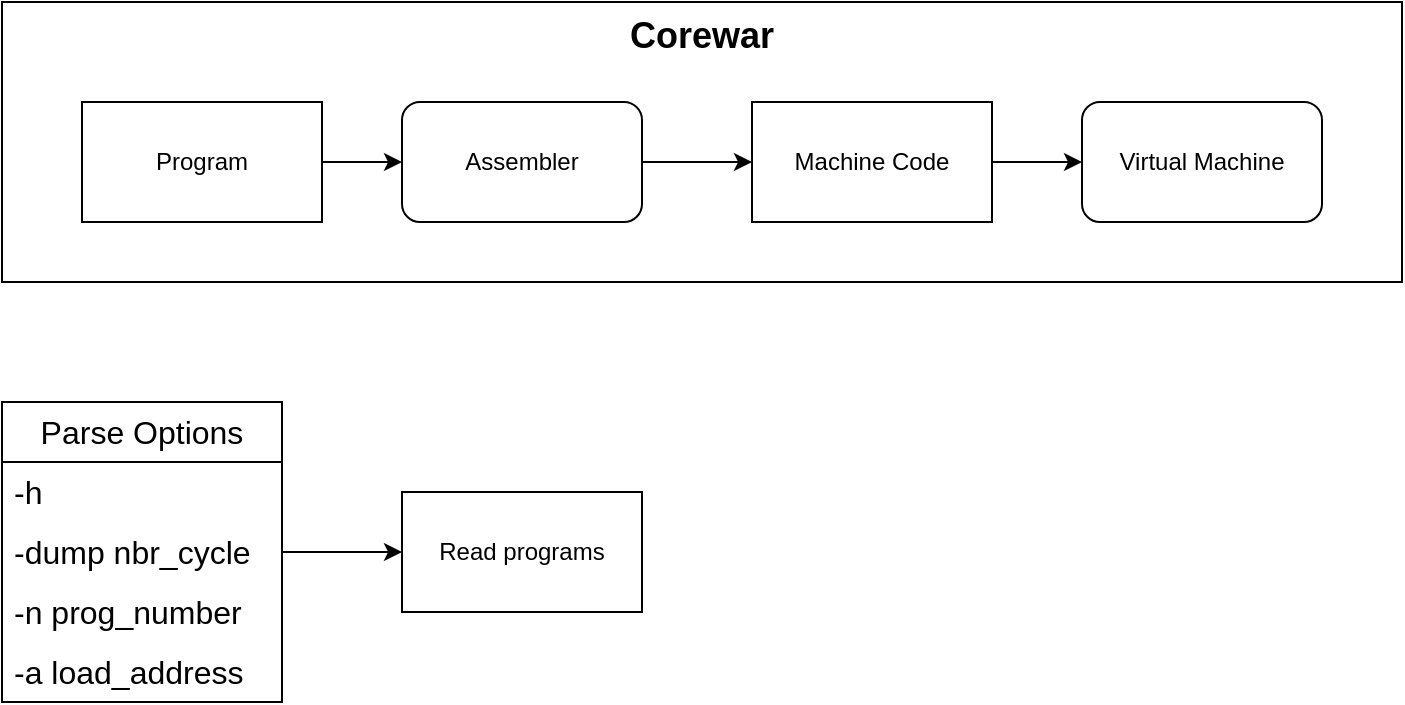 <mxfile>
    <diagram id="SYlkgWrivt5NABfNq5La" name="Corewar">
        <mxGraphModel dx="1194" dy="802" grid="1" gridSize="10" guides="1" tooltips="1" connect="1" arrows="1" fold="1" page="1" pageScale="1" pageWidth="850" pageHeight="1100" math="0" shadow="0">
            <root>
                <mxCell id="0"/>
                <mxCell id="1" parent="0"/>
                <mxCell id="0GFr-lxRBOEL8SwFUrDo-2" value="Corewar" style="rounded=0;whiteSpace=wrap;html=1;fontSize=18;verticalAlign=top;fontStyle=1" parent="1" vertex="1">
                    <mxGeometry x="70" width="700" height="140" as="geometry"/>
                </mxCell>
                <mxCell id="F77Aax63LEvdYFXaOy5B-6" style="edgeStyle=none;html=1;entryX=0;entryY=0.5;entryDx=0;entryDy=0;" parent="1" source="F77Aax63LEvdYFXaOy5B-1" target="F77Aax63LEvdYFXaOy5B-5" edge="1">
                    <mxGeometry relative="1" as="geometry"/>
                </mxCell>
                <mxCell id="F77Aax63LEvdYFXaOy5B-1" value="Program" style="rounded=0;whiteSpace=wrap;html=1;" parent="1" vertex="1">
                    <mxGeometry x="110" y="50" width="120" height="60" as="geometry"/>
                </mxCell>
                <mxCell id="0GFr-lxRBOEL8SwFUrDo-3" style="edgeStyle=none;html=1;exitX=1;exitY=0.5;exitDx=0;exitDy=0;fontSize=18;" parent="1" source="F77Aax63LEvdYFXaOy5B-5" target="F77Aax63LEvdYFXaOy5B-9" edge="1">
                    <mxGeometry relative="1" as="geometry"/>
                </mxCell>
                <mxCell id="F77Aax63LEvdYFXaOy5B-5" value="Assembler" style="rounded=1;whiteSpace=wrap;html=1;" parent="1" vertex="1">
                    <mxGeometry x="270" y="50" width="120" height="60" as="geometry"/>
                </mxCell>
                <mxCell id="F77Aax63LEvdYFXaOy5B-12" value="" style="edgeStyle=none;html=1;entryX=0;entryY=0.5;entryDx=0;entryDy=0;" parent="1" source="F77Aax63LEvdYFXaOy5B-9" target="Porq1b_ER7_ylKPJrmWH-19" edge="1">
                    <mxGeometry relative="1" as="geometry">
                        <mxPoint x="605" y="80" as="targetPoint"/>
                    </mxGeometry>
                </mxCell>
                <mxCell id="F77Aax63LEvdYFXaOy5B-9" value="Machine Code" style="rounded=0;whiteSpace=wrap;html=1;" parent="1" vertex="1">
                    <mxGeometry x="445" y="50" width="120" height="60" as="geometry"/>
                </mxCell>
                <mxCell id="ZGaVdfoaJZQ14hvpw7PE-2" value="Parse Options" style="swimlane;fontStyle=0;childLayout=stackLayout;horizontal=1;startSize=30;horizontalStack=0;resizeParent=1;resizeParentMax=0;resizeLast=0;collapsible=1;marginBottom=0;whiteSpace=wrap;html=1;fontSize=16;" parent="1" vertex="1">
                    <mxGeometry x="70" y="200" width="140" height="150" as="geometry"/>
                </mxCell>
                <mxCell id="ZGaVdfoaJZQ14hvpw7PE-3" value="-h" style="text;strokeColor=none;fillColor=none;align=left;verticalAlign=middle;spacingLeft=4;spacingRight=4;overflow=hidden;points=[[0,0.5],[1,0.5]];portConstraint=eastwest;rotatable=0;whiteSpace=wrap;html=1;fontSize=16;" parent="ZGaVdfoaJZQ14hvpw7PE-2" vertex="1">
                    <mxGeometry y="30" width="140" height="30" as="geometry"/>
                </mxCell>
                <mxCell id="ZGaVdfoaJZQ14hvpw7PE-4" value="-dump nbr_cycle" style="text;strokeColor=none;fillColor=none;align=left;verticalAlign=middle;spacingLeft=4;spacingRight=4;overflow=hidden;points=[[0,0.5],[1,0.5]];portConstraint=eastwest;rotatable=0;whiteSpace=wrap;html=1;fontSize=16;" parent="ZGaVdfoaJZQ14hvpw7PE-2" vertex="1">
                    <mxGeometry y="60" width="140" height="30" as="geometry"/>
                </mxCell>
                <mxCell id="ZGaVdfoaJZQ14hvpw7PE-5" value="-n prog_number" style="text;strokeColor=none;fillColor=none;align=left;verticalAlign=middle;spacingLeft=4;spacingRight=4;overflow=hidden;points=[[0,0.5],[1,0.5]];portConstraint=eastwest;rotatable=0;whiteSpace=wrap;html=1;fontSize=16;" parent="ZGaVdfoaJZQ14hvpw7PE-2" vertex="1">
                    <mxGeometry y="90" width="140" height="30" as="geometry"/>
                </mxCell>
                <mxCell id="ZGaVdfoaJZQ14hvpw7PE-6" value="-a load_address" style="text;strokeColor=none;fillColor=none;align=left;verticalAlign=middle;spacingLeft=4;spacingRight=4;overflow=hidden;points=[[0,0.5],[1,0.5]];portConstraint=eastwest;rotatable=0;whiteSpace=wrap;html=1;fontSize=16;" parent="ZGaVdfoaJZQ14hvpw7PE-2" vertex="1">
                    <mxGeometry y="120" width="140" height="30" as="geometry"/>
                </mxCell>
                <mxCell id="4" style="edgeStyle=none;html=1;entryX=0;entryY=0.5;entryDx=0;entryDy=0;" parent="1" source="ZGaVdfoaJZQ14hvpw7PE-4" target="5" edge="1">
                    <mxGeometry relative="1" as="geometry">
                        <mxPoint x="320" y="275" as="targetPoint"/>
                    </mxGeometry>
                </mxCell>
                <mxCell id="5" value="Read programs" style="rounded=0;whiteSpace=wrap;html=1;" parent="1" vertex="1">
                    <mxGeometry x="270" y="245" width="120" height="60" as="geometry"/>
                </mxCell>
                <mxCell id="Porq1b_ER7_ylKPJrmWH-19" value="Virtual Machine" style="rounded=1;whiteSpace=wrap;html=1;" parent="1" vertex="1">
                    <mxGeometry x="610" y="50" width="120" height="60" as="geometry"/>
                </mxCell>
            </root>
        </mxGraphModel>
    </diagram>
    <diagram id="Ew-BbfgcPZfaA_15n5nu" name="VM">
        <mxGraphModel dx="1194" dy="802" grid="1" gridSize="10" guides="1" tooltips="1" connect="1" arrows="1" fold="1" page="1" pageScale="1" pageWidth="850" pageHeight="1100" math="0" shadow="0">
            <root>
                <mxCell id="0"/>
                <mxCell id="1" parent="0"/>
                <mxCell id="4NZ94yQInIXFmciOnUGI-110" value="Virtual Machine" style="whiteSpace=wrap;html=1;aspect=fixed;verticalAlign=top;fontSize=18;" vertex="1" parent="1">
                    <mxGeometry x="30" y="10" width="780" height="780" as="geometry"/>
                </mxCell>
                <mxCell id="eUWFBzSHJtQ3XrDhSWeI-10" value="Core&lt;br&gt;&lt;br&gt;MEM_SIZE&lt;br&gt;location&lt;br&gt;" style="rounded=1;whiteSpace=wrap;html=1;verticalAlign=top;align=center;arcSize=15;" parent="1" vertex="1">
                    <mxGeometry x="310" y="70" width="190" height="210" as="geometry"/>
                </mxCell>
                <mxCell id="52" value="" style="group" parent="1" vertex="1" connectable="0">
                    <mxGeometry x="60" y="370" width="290" height="330" as="geometry"/>
                </mxCell>
                <mxCell id="2" value="Champion" style="rounded=1;whiteSpace=wrap;html=1;verticalAlign=top;align=center;arcSize=15;" parent="52" vertex="1">
                    <mxGeometry width="290" height="330" as="geometry"/>
                </mxCell>
                <mxCell id="36" value="" style="group" parent="52" vertex="1" connectable="0">
                    <mxGeometry x="20" y="30" width="160" height="70" as="geometry"/>
                </mxCell>
                <mxCell id="34" value="" style="group" parent="36" vertex="1" connectable="0">
                    <mxGeometry y="30" width="160" height="40" as="geometry"/>
                </mxCell>
                <mxCell id="29" value="" style="whiteSpace=wrap;html=1;aspect=fixed;" parent="34" vertex="1">
                    <mxGeometry width="40" height="40" as="geometry"/>
                </mxCell>
                <mxCell id="30" value="" style="whiteSpace=wrap;html=1;aspect=fixed;" parent="34" vertex="1">
                    <mxGeometry x="40" width="40" height="40" as="geometry"/>
                </mxCell>
                <mxCell id="31" value="" style="whiteSpace=wrap;html=1;aspect=fixed;" parent="34" vertex="1">
                    <mxGeometry x="80" width="40" height="40" as="geometry"/>
                </mxCell>
                <mxCell id="32" value="" style="whiteSpace=wrap;html=1;aspect=fixed;" parent="34" vertex="1">
                    <mxGeometry x="120" width="40" height="40" as="geometry"/>
                </mxCell>
                <mxCell id="35" value="Registers" style="text;html=1;strokeColor=none;fillColor=none;align=center;verticalAlign=middle;whiteSpace=wrap;rounded=0;" parent="36" vertex="1">
                    <mxGeometry width="60" height="30" as="geometry"/>
                </mxCell>
                <mxCell id="37" value="[...]" style="text;html=1;strokeColor=none;fillColor=none;align=center;verticalAlign=middle;whiteSpace=wrap;rounded=0;" parent="52" vertex="1">
                    <mxGeometry x="190" y="65" width="30" height="30" as="geometry"/>
                </mxCell>
                <mxCell id="47" value="" style="whiteSpace=wrap;html=1;aspect=fixed;" parent="52" vertex="1">
                    <mxGeometry x="230" y="60" width="40" height="40" as="geometry"/>
                </mxCell>
                <mxCell id="48" value="Machine Instructions" style="swimlane;fontStyle=0;childLayout=stackLayout;horizontal=1;startSize=26;fillColor=none;horizontalStack=0;resizeParent=1;resizeParentMax=0;resizeLast=0;collapsible=1;marginBottom=0;html=1;" parent="52" vertex="1">
                    <mxGeometry x="120" y="125" width="140" height="104" as="geometry"/>
                </mxCell>
                <mxCell id="49" value="Instruction 1" style="text;strokeColor=none;fillColor=none;align=left;verticalAlign=top;spacingLeft=4;spacingRight=4;overflow=hidden;rotatable=0;points=[[0,0.5],[1,0.5]];portConstraint=eastwest;whiteSpace=wrap;html=1;" parent="48" vertex="1">
                    <mxGeometry y="26" width="140" height="26" as="geometry"/>
                </mxCell>
                <mxCell id="50" value="Instruction 2" style="text;strokeColor=none;fillColor=none;align=left;verticalAlign=top;spacingLeft=4;spacingRight=4;overflow=hidden;rotatable=0;points=[[0,0.5],[1,0.5]];portConstraint=eastwest;whiteSpace=wrap;html=1;" parent="48" vertex="1">
                    <mxGeometry y="52" width="140" height="26" as="geometry"/>
                </mxCell>
                <mxCell id="51" value="Instruction 3" style="text;strokeColor=none;fillColor=none;align=left;verticalAlign=top;spacingLeft=4;spacingRight=4;overflow=hidden;rotatable=0;points=[[0,0.5],[1,0.5]];portConstraint=eastwest;whiteSpace=wrap;html=1;" parent="48" vertex="1">
                    <mxGeometry y="78" width="140" height="26" as="geometry"/>
                </mxCell>
                <mxCell id="53" value="" style="group" parent="1" vertex="1" connectable="0">
                    <mxGeometry x="60" y="370" width="290" height="330" as="geometry"/>
                </mxCell>
                <mxCell id="54" value="Champion" style="rounded=1;whiteSpace=wrap;html=1;verticalAlign=top;align=center;arcSize=15;" parent="53" vertex="1">
                    <mxGeometry width="290" height="330" as="geometry"/>
                </mxCell>
                <mxCell id="55" value="" style="group" parent="53" vertex="1" connectable="0">
                    <mxGeometry x="20" y="30" width="160" height="70" as="geometry"/>
                </mxCell>
                <mxCell id="56" value="" style="group" parent="55" vertex="1" connectable="0">
                    <mxGeometry y="30" width="160" height="40" as="geometry"/>
                </mxCell>
                <mxCell id="57" value="R1" style="whiteSpace=wrap;html=1;aspect=fixed;" parent="56" vertex="1">
                    <mxGeometry width="40" height="40" as="geometry"/>
                </mxCell>
                <mxCell id="58" value="" style="whiteSpace=wrap;html=1;aspect=fixed;" parent="56" vertex="1">
                    <mxGeometry x="40" width="40" height="40" as="geometry"/>
                </mxCell>
                <mxCell id="59" value="" style="whiteSpace=wrap;html=1;aspect=fixed;" parent="56" vertex="1">
                    <mxGeometry x="80" width="40" height="40" as="geometry"/>
                </mxCell>
                <mxCell id="60" value="" style="whiteSpace=wrap;html=1;aspect=fixed;" parent="56" vertex="1">
                    <mxGeometry x="120" width="40" height="40" as="geometry"/>
                </mxCell>
                <mxCell id="61" value="Registers" style="text;html=1;strokeColor=none;fillColor=none;align=center;verticalAlign=middle;whiteSpace=wrap;rounded=0;" parent="55" vertex="1">
                    <mxGeometry width="60" height="30" as="geometry"/>
                </mxCell>
                <mxCell id="62" value="[...]" style="text;html=1;strokeColor=none;fillColor=none;align=center;verticalAlign=middle;whiteSpace=wrap;rounded=0;" parent="53" vertex="1">
                    <mxGeometry x="190" y="65" width="30" height="30" as="geometry"/>
                </mxCell>
                <mxCell id="63" value="RC" style="whiteSpace=wrap;html=1;aspect=fixed;" parent="53" vertex="1">
                    <mxGeometry x="230" y="60" width="40" height="40" as="geometry"/>
                </mxCell>
                <mxCell id="64" value="Machine Instructions" style="swimlane;fontStyle=0;childLayout=stackLayout;horizontal=1;startSize=26;fillColor=none;horizontalStack=0;resizeParent=1;resizeParentMax=0;resizeLast=0;collapsible=1;marginBottom=0;html=1;" parent="53" vertex="1">
                    <mxGeometry x="120" y="125" width="140" height="104" as="geometry"/>
                </mxCell>
                <mxCell id="65" value="Instruction 1" style="text;strokeColor=none;fillColor=none;align=left;verticalAlign=top;spacingLeft=4;spacingRight=4;overflow=hidden;rotatable=0;points=[[0,0.5],[1,0.5]];portConstraint=eastwest;whiteSpace=wrap;html=1;" parent="64" vertex="1">
                    <mxGeometry y="26" width="140" height="26" as="geometry"/>
                </mxCell>
                <mxCell id="66" value="Instruction 2" style="text;strokeColor=none;fillColor=none;align=left;verticalAlign=top;spacingLeft=4;spacingRight=4;overflow=hidden;rotatable=0;points=[[0,0.5],[1,0.5]];portConstraint=eastwest;whiteSpace=wrap;html=1;" parent="64" vertex="1">
                    <mxGeometry y="52" width="140" height="26" as="geometry"/>
                </mxCell>
                <mxCell id="67" value="Instruction 3" style="text;strokeColor=none;fillColor=none;align=left;verticalAlign=top;spacingLeft=4;spacingRight=4;overflow=hidden;rotatable=0;points=[[0,0.5],[1,0.5]];portConstraint=eastwest;whiteSpace=wrap;html=1;" parent="64" vertex="1">
                    <mxGeometry y="78" width="140" height="26" as="geometry"/>
                </mxCell>
                <mxCell id="70" style="html=1;exitX=1;exitY=0.467;exitDx=0;exitDy=0;entryX=0;entryY=0.5;entryDx=0;entryDy=0;exitPerimeter=0;edgeStyle=orthogonalEdgeStyle;" parent="53" source="68" target="65" edge="1">
                    <mxGeometry relative="1" as="geometry"/>
                </mxCell>
                <mxCell id="68" value="AC&lt;br&gt;Counter" style="whiteSpace=wrap;html=1;aspect=fixed;" parent="53" vertex="1">
                    <mxGeometry x="20" y="137.5" width="55" height="55" as="geometry"/>
                </mxCell>
                <mxCell id="4NZ94yQInIXFmciOnUGI-70" value="" style="group" vertex="1" connectable="0" parent="1">
                    <mxGeometry x="440" y="370" width="290" height="330" as="geometry"/>
                </mxCell>
                <mxCell id="4NZ94yQInIXFmciOnUGI-71" value="Champion" style="rounded=1;whiteSpace=wrap;html=1;verticalAlign=top;align=center;arcSize=15;" vertex="1" parent="4NZ94yQInIXFmciOnUGI-70">
                    <mxGeometry width="290" height="330" as="geometry"/>
                </mxCell>
                <mxCell id="4NZ94yQInIXFmciOnUGI-72" value="" style="group" vertex="1" connectable="0" parent="4NZ94yQInIXFmciOnUGI-70">
                    <mxGeometry x="20" y="30" width="160" height="70" as="geometry"/>
                </mxCell>
                <mxCell id="4NZ94yQInIXFmciOnUGI-73" value="" style="group" vertex="1" connectable="0" parent="4NZ94yQInIXFmciOnUGI-72">
                    <mxGeometry y="30" width="160" height="40" as="geometry"/>
                </mxCell>
                <mxCell id="4NZ94yQInIXFmciOnUGI-74" value="" style="whiteSpace=wrap;html=1;aspect=fixed;" vertex="1" parent="4NZ94yQInIXFmciOnUGI-73">
                    <mxGeometry width="40" height="40" as="geometry"/>
                </mxCell>
                <mxCell id="4NZ94yQInIXFmciOnUGI-75" value="" style="whiteSpace=wrap;html=1;aspect=fixed;" vertex="1" parent="4NZ94yQInIXFmciOnUGI-73">
                    <mxGeometry x="40" width="40" height="40" as="geometry"/>
                </mxCell>
                <mxCell id="4NZ94yQInIXFmciOnUGI-76" value="" style="whiteSpace=wrap;html=1;aspect=fixed;" vertex="1" parent="4NZ94yQInIXFmciOnUGI-73">
                    <mxGeometry x="80" width="40" height="40" as="geometry"/>
                </mxCell>
                <mxCell id="4NZ94yQInIXFmciOnUGI-77" value="" style="whiteSpace=wrap;html=1;aspect=fixed;" vertex="1" parent="4NZ94yQInIXFmciOnUGI-73">
                    <mxGeometry x="120" width="40" height="40" as="geometry"/>
                </mxCell>
                <mxCell id="4NZ94yQInIXFmciOnUGI-78" value="Registers" style="text;html=1;strokeColor=none;fillColor=none;align=center;verticalAlign=middle;whiteSpace=wrap;rounded=0;" vertex="1" parent="4NZ94yQInIXFmciOnUGI-72">
                    <mxGeometry width="60" height="30" as="geometry"/>
                </mxCell>
                <mxCell id="4NZ94yQInIXFmciOnUGI-79" value="[...]" style="text;html=1;strokeColor=none;fillColor=none;align=center;verticalAlign=middle;whiteSpace=wrap;rounded=0;" vertex="1" parent="4NZ94yQInIXFmciOnUGI-70">
                    <mxGeometry x="190" y="65" width="30" height="30" as="geometry"/>
                </mxCell>
                <mxCell id="4NZ94yQInIXFmciOnUGI-80" value="" style="whiteSpace=wrap;html=1;aspect=fixed;" vertex="1" parent="4NZ94yQInIXFmciOnUGI-70">
                    <mxGeometry x="230" y="60" width="40" height="40" as="geometry"/>
                </mxCell>
                <mxCell id="4NZ94yQInIXFmciOnUGI-81" value="Machine Instructions" style="swimlane;fontStyle=0;childLayout=stackLayout;horizontal=1;startSize=26;fillColor=none;horizontalStack=0;resizeParent=1;resizeParentMax=0;resizeLast=0;collapsible=1;marginBottom=0;html=1;" vertex="1" parent="4NZ94yQInIXFmciOnUGI-70">
                    <mxGeometry x="120" y="125" width="140" height="104" as="geometry"/>
                </mxCell>
                <mxCell id="4NZ94yQInIXFmciOnUGI-82" value="Instruction 1" style="text;strokeColor=none;fillColor=none;align=left;verticalAlign=top;spacingLeft=4;spacingRight=4;overflow=hidden;rotatable=0;points=[[0,0.5],[1,0.5]];portConstraint=eastwest;whiteSpace=wrap;html=1;" vertex="1" parent="4NZ94yQInIXFmciOnUGI-81">
                    <mxGeometry y="26" width="140" height="26" as="geometry"/>
                </mxCell>
                <mxCell id="4NZ94yQInIXFmciOnUGI-83" value="Instruction 2" style="text;strokeColor=none;fillColor=none;align=left;verticalAlign=top;spacingLeft=4;spacingRight=4;overflow=hidden;rotatable=0;points=[[0,0.5],[1,0.5]];portConstraint=eastwest;whiteSpace=wrap;html=1;" vertex="1" parent="4NZ94yQInIXFmciOnUGI-81">
                    <mxGeometry y="52" width="140" height="26" as="geometry"/>
                </mxCell>
                <mxCell id="4NZ94yQInIXFmciOnUGI-84" value="Instruction 3" style="text;strokeColor=none;fillColor=none;align=left;verticalAlign=top;spacingLeft=4;spacingRight=4;overflow=hidden;rotatable=0;points=[[0,0.5],[1,0.5]];portConstraint=eastwest;whiteSpace=wrap;html=1;" vertex="1" parent="4NZ94yQInIXFmciOnUGI-81">
                    <mxGeometry y="78" width="140" height="26" as="geometry"/>
                </mxCell>
                <mxCell id="4NZ94yQInIXFmciOnUGI-85" value="" style="group" vertex="1" connectable="0" parent="1">
                    <mxGeometry x="440" y="370" width="290" height="330" as="geometry"/>
                </mxCell>
                <mxCell id="4NZ94yQInIXFmciOnUGI-86" value="Champion" style="rounded=1;whiteSpace=wrap;html=1;verticalAlign=top;align=center;arcSize=15;" vertex="1" parent="4NZ94yQInIXFmciOnUGI-85">
                    <mxGeometry width="290" height="330" as="geometry"/>
                </mxCell>
                <mxCell id="4NZ94yQInIXFmciOnUGI-87" value="" style="group" vertex="1" connectable="0" parent="4NZ94yQInIXFmciOnUGI-85">
                    <mxGeometry x="20" y="30" width="160" height="70" as="geometry"/>
                </mxCell>
                <mxCell id="4NZ94yQInIXFmciOnUGI-88" value="" style="group" vertex="1" connectable="0" parent="4NZ94yQInIXFmciOnUGI-87">
                    <mxGeometry y="30" width="160" height="40" as="geometry"/>
                </mxCell>
                <mxCell id="4NZ94yQInIXFmciOnUGI-89" value="R1" style="whiteSpace=wrap;html=1;aspect=fixed;" vertex="1" parent="4NZ94yQInIXFmciOnUGI-88">
                    <mxGeometry width="40" height="40" as="geometry"/>
                </mxCell>
                <mxCell id="4NZ94yQInIXFmciOnUGI-90" value="" style="whiteSpace=wrap;html=1;aspect=fixed;" vertex="1" parent="4NZ94yQInIXFmciOnUGI-88">
                    <mxGeometry x="40" width="40" height="40" as="geometry"/>
                </mxCell>
                <mxCell id="4NZ94yQInIXFmciOnUGI-91" value="" style="whiteSpace=wrap;html=1;aspect=fixed;" vertex="1" parent="4NZ94yQInIXFmciOnUGI-88">
                    <mxGeometry x="80" width="40" height="40" as="geometry"/>
                </mxCell>
                <mxCell id="4NZ94yQInIXFmciOnUGI-92" value="" style="whiteSpace=wrap;html=1;aspect=fixed;" vertex="1" parent="4NZ94yQInIXFmciOnUGI-88">
                    <mxGeometry x="120" width="40" height="40" as="geometry"/>
                </mxCell>
                <mxCell id="4NZ94yQInIXFmciOnUGI-93" value="Registers" style="text;html=1;strokeColor=none;fillColor=none;align=center;verticalAlign=middle;whiteSpace=wrap;rounded=0;" vertex="1" parent="4NZ94yQInIXFmciOnUGI-87">
                    <mxGeometry width="60" height="30" as="geometry"/>
                </mxCell>
                <mxCell id="4NZ94yQInIXFmciOnUGI-94" value="[...]" style="text;html=1;strokeColor=none;fillColor=none;align=center;verticalAlign=middle;whiteSpace=wrap;rounded=0;" vertex="1" parent="4NZ94yQInIXFmciOnUGI-85">
                    <mxGeometry x="190" y="65" width="30" height="30" as="geometry"/>
                </mxCell>
                <mxCell id="4NZ94yQInIXFmciOnUGI-95" value="RC" style="whiteSpace=wrap;html=1;aspect=fixed;" vertex="1" parent="4NZ94yQInIXFmciOnUGI-85">
                    <mxGeometry x="230" y="60" width="40" height="40" as="geometry"/>
                </mxCell>
                <mxCell id="4NZ94yQInIXFmciOnUGI-96" value="Machine Instructions" style="swimlane;fontStyle=0;childLayout=stackLayout;horizontal=1;startSize=26;fillColor=none;horizontalStack=0;resizeParent=1;resizeParentMax=0;resizeLast=0;collapsible=1;marginBottom=0;html=1;" vertex="1" parent="4NZ94yQInIXFmciOnUGI-85">
                    <mxGeometry x="120" y="125" width="140" height="104" as="geometry"/>
                </mxCell>
                <mxCell id="4NZ94yQInIXFmciOnUGI-97" value="Instruction 1" style="text;strokeColor=none;fillColor=none;align=left;verticalAlign=top;spacingLeft=4;spacingRight=4;overflow=hidden;rotatable=0;points=[[0,0.5],[1,0.5]];portConstraint=eastwest;whiteSpace=wrap;html=1;" vertex="1" parent="4NZ94yQInIXFmciOnUGI-96">
                    <mxGeometry y="26" width="140" height="26" as="geometry"/>
                </mxCell>
                <mxCell id="4NZ94yQInIXFmciOnUGI-98" value="Instruction 2" style="text;strokeColor=none;fillColor=none;align=left;verticalAlign=top;spacingLeft=4;spacingRight=4;overflow=hidden;rotatable=0;points=[[0,0.5],[1,0.5]];portConstraint=eastwest;whiteSpace=wrap;html=1;" vertex="1" parent="4NZ94yQInIXFmciOnUGI-96">
                    <mxGeometry y="52" width="140" height="26" as="geometry"/>
                </mxCell>
                <mxCell id="4NZ94yQInIXFmciOnUGI-99" value="Instruction 3" style="text;strokeColor=none;fillColor=none;align=left;verticalAlign=top;spacingLeft=4;spacingRight=4;overflow=hidden;rotatable=0;points=[[0,0.5],[1,0.5]];portConstraint=eastwest;whiteSpace=wrap;html=1;" vertex="1" parent="4NZ94yQInIXFmciOnUGI-96">
                    <mxGeometry y="78" width="140" height="26" as="geometry"/>
                </mxCell>
                <mxCell id="4NZ94yQInIXFmciOnUGI-100" style="html=1;exitX=1;exitY=0.467;exitDx=0;exitDy=0;entryX=0;entryY=0.5;entryDx=0;entryDy=0;exitPerimeter=0;edgeStyle=orthogonalEdgeStyle;" edge="1" parent="4NZ94yQInIXFmciOnUGI-85" source="4NZ94yQInIXFmciOnUGI-101" target="4NZ94yQInIXFmciOnUGI-97">
                    <mxGeometry relative="1" as="geometry"/>
                </mxCell>
                <mxCell id="4NZ94yQInIXFmciOnUGI-101" value="AC&lt;br&gt;Counter" style="whiteSpace=wrap;html=1;aspect=fixed;" vertex="1" parent="4NZ94yQInIXFmciOnUGI-85">
                    <mxGeometry x="20" y="137.5" width="55" height="55" as="geometry"/>
                </mxCell>
                <mxCell id="4NZ94yQInIXFmciOnUGI-106" style="edgeStyle=none;html=1;exitX=0.5;exitY=0;exitDx=0;exitDy=0;" edge="1" parent="1" source="54" target="eUWFBzSHJtQ3XrDhSWeI-10">
                    <mxGeometry relative="1" as="geometry">
                        <mxPoint x="210" y="360" as="targetPoint"/>
                    </mxGeometry>
                </mxCell>
                <mxCell id="4NZ94yQInIXFmciOnUGI-107" style="edgeStyle=none;html=1;" edge="1" parent="1" source="4NZ94yQInIXFmciOnUGI-86">
                    <mxGeometry relative="1" as="geometry">
                        <mxPoint x="420" y="280" as="targetPoint"/>
                    </mxGeometry>
                </mxCell>
                <mxCell id="4NZ94yQInIXFmciOnUGI-111" value="Scheduler" style="whiteSpace=wrap;html=1;aspect=fixed;fontSize=18;" vertex="1" parent="1">
                    <mxGeometry x="80" y="150" width="120" height="120" as="geometry"/>
                </mxCell>
            </root>
        </mxGraphModel>
    </diagram>
    <diagram id="iW-aq4-YwArGsihfJbWg" name="VM Flow">
        <mxGraphModel dx="1194" dy="802" grid="1" gridSize="10" guides="1" tooltips="1" connect="1" arrows="1" fold="1" page="1" pageScale="1" pageWidth="850" pageHeight="1100" math="0" shadow="0">
            <root>
                <mxCell id="0"/>
                <mxCell id="1" parent="0"/>
                <mxCell id="dBqN2jSFEqwnVvbiJte3-1" value="" style="edgeStyle=none;html=1;" parent="1" source="dBqN2jSFEqwnVvbiJte3-2" target="dBqN2jSFEqwnVvbiJte3-6" edge="1">
                    <mxGeometry relative="1" as="geometry"/>
                </mxCell>
                <mxCell id="dBqN2jSFEqwnVvbiJte3-2" value="START" style="ellipse;whiteSpace=wrap;html=1;aspect=fixed;" parent="1" vertex="1">
                    <mxGeometry x="410" y="20" width="80" height="80" as="geometry"/>
                </mxCell>
                <mxCell id="dBqN2jSFEqwnVvbiJte3-3" value="Load champions&lt;br&gt;(parse champion)" style="rounded=0;whiteSpace=wrap;html=1;" parent="1" vertex="1">
                    <mxGeometry x="390" y="140" width="120" height="60" as="geometry"/>
                </mxCell>
                <mxCell id="dBqN2jSFEqwnVvbiJte3-4" value="Initialize core" style="whiteSpace=wrap;html=1;" parent="1" vertex="1">
                    <mxGeometry x="390" y="480" width="120" height="60" as="geometry"/>
                </mxCell>
                <mxCell id="dBqN2jSFEqwnVvbiJte3-5" value="" style="edgeStyle=none;html=1;" parent="1" source="dBqN2jSFEqwnVvbiJte3-6" target="dBqN2jSFEqwnVvbiJte3-8" edge="1">
                    <mxGeometry relative="1" as="geometry"/>
                </mxCell>
                <mxCell id="dBqN2jSFEqwnVvbiJte3-6" value="Validate champions" style="whiteSpace=wrap;html=1;" parent="1" vertex="1">
                    <mxGeometry x="390" y="260" width="120" height="60" as="geometry"/>
                </mxCell>
                <mxCell id="dBqN2jSFEqwnVvbiJte3-7" style="edgeStyle=none;html=1;" parent="1" source="dBqN2jSFEqwnVvbiJte3-8" target="dBqN2jSFEqwnVvbiJte3-4" edge="1">
                    <mxGeometry relative="1" as="geometry"/>
                </mxCell>
                <mxCell id="dBqN2jSFEqwnVvbiJte3-8" value="Initialize champions" style="whiteSpace=wrap;html=1;" parent="1" vertex="1">
                    <mxGeometry x="390" y="360" width="120" height="60" as="geometry"/>
                </mxCell>
            </root>
        </mxGraphModel>
    </diagram>
</mxfile>